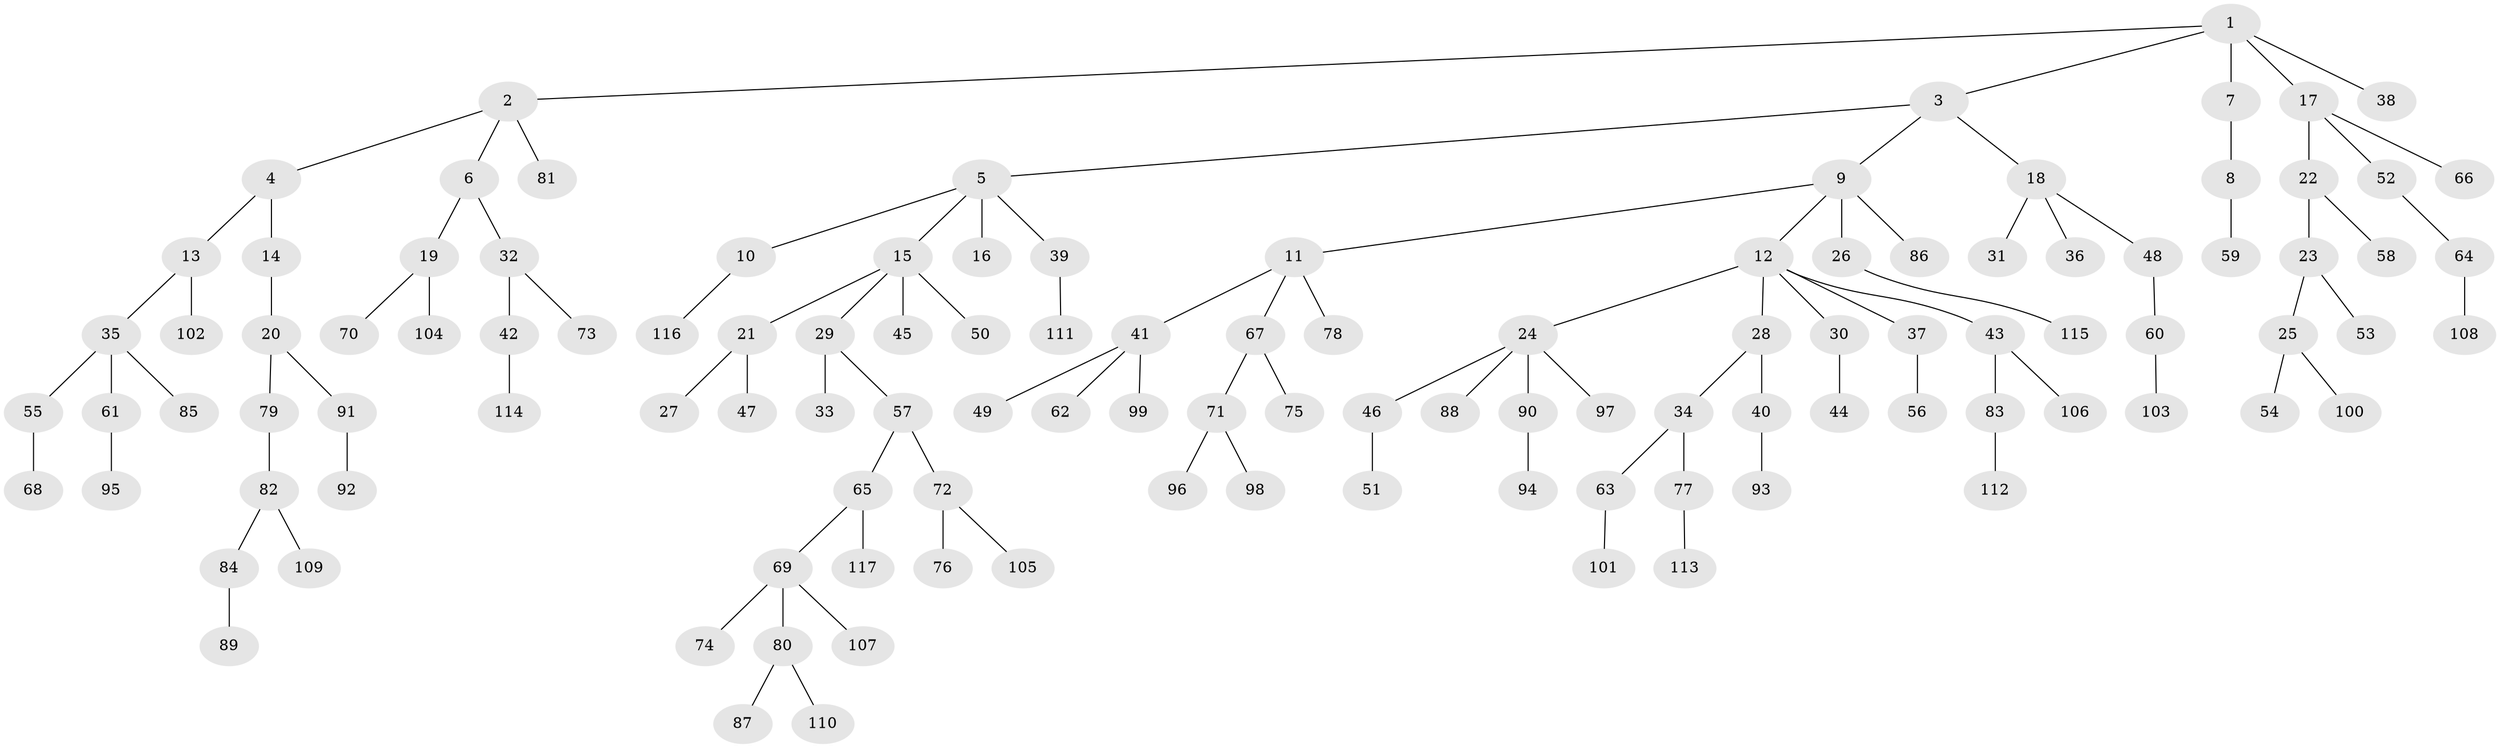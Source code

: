 // coarse degree distribution, {4: 0.06172839506172839, 3: 0.16049382716049382, 5: 0.037037037037037035, 2: 0.16049382716049382, 9: 0.012345679012345678, 6: 0.012345679012345678, 1: 0.5555555555555556}
// Generated by graph-tools (version 1.1) at 2025/24/03/03/25 07:24:08]
// undirected, 117 vertices, 116 edges
graph export_dot {
graph [start="1"]
  node [color=gray90,style=filled];
  1;
  2;
  3;
  4;
  5;
  6;
  7;
  8;
  9;
  10;
  11;
  12;
  13;
  14;
  15;
  16;
  17;
  18;
  19;
  20;
  21;
  22;
  23;
  24;
  25;
  26;
  27;
  28;
  29;
  30;
  31;
  32;
  33;
  34;
  35;
  36;
  37;
  38;
  39;
  40;
  41;
  42;
  43;
  44;
  45;
  46;
  47;
  48;
  49;
  50;
  51;
  52;
  53;
  54;
  55;
  56;
  57;
  58;
  59;
  60;
  61;
  62;
  63;
  64;
  65;
  66;
  67;
  68;
  69;
  70;
  71;
  72;
  73;
  74;
  75;
  76;
  77;
  78;
  79;
  80;
  81;
  82;
  83;
  84;
  85;
  86;
  87;
  88;
  89;
  90;
  91;
  92;
  93;
  94;
  95;
  96;
  97;
  98;
  99;
  100;
  101;
  102;
  103;
  104;
  105;
  106;
  107;
  108;
  109;
  110;
  111;
  112;
  113;
  114;
  115;
  116;
  117;
  1 -- 2;
  1 -- 3;
  1 -- 7;
  1 -- 17;
  1 -- 38;
  2 -- 4;
  2 -- 6;
  2 -- 81;
  3 -- 5;
  3 -- 9;
  3 -- 18;
  4 -- 13;
  4 -- 14;
  5 -- 10;
  5 -- 15;
  5 -- 16;
  5 -- 39;
  6 -- 19;
  6 -- 32;
  7 -- 8;
  8 -- 59;
  9 -- 11;
  9 -- 12;
  9 -- 26;
  9 -- 86;
  10 -- 116;
  11 -- 41;
  11 -- 67;
  11 -- 78;
  12 -- 24;
  12 -- 28;
  12 -- 30;
  12 -- 37;
  12 -- 43;
  13 -- 35;
  13 -- 102;
  14 -- 20;
  15 -- 21;
  15 -- 29;
  15 -- 45;
  15 -- 50;
  17 -- 22;
  17 -- 52;
  17 -- 66;
  18 -- 31;
  18 -- 36;
  18 -- 48;
  19 -- 70;
  19 -- 104;
  20 -- 79;
  20 -- 91;
  21 -- 27;
  21 -- 47;
  22 -- 23;
  22 -- 58;
  23 -- 25;
  23 -- 53;
  24 -- 46;
  24 -- 88;
  24 -- 90;
  24 -- 97;
  25 -- 54;
  25 -- 100;
  26 -- 115;
  28 -- 34;
  28 -- 40;
  29 -- 33;
  29 -- 57;
  30 -- 44;
  32 -- 42;
  32 -- 73;
  34 -- 63;
  34 -- 77;
  35 -- 55;
  35 -- 61;
  35 -- 85;
  37 -- 56;
  39 -- 111;
  40 -- 93;
  41 -- 49;
  41 -- 62;
  41 -- 99;
  42 -- 114;
  43 -- 83;
  43 -- 106;
  46 -- 51;
  48 -- 60;
  52 -- 64;
  55 -- 68;
  57 -- 65;
  57 -- 72;
  60 -- 103;
  61 -- 95;
  63 -- 101;
  64 -- 108;
  65 -- 69;
  65 -- 117;
  67 -- 71;
  67 -- 75;
  69 -- 74;
  69 -- 80;
  69 -- 107;
  71 -- 96;
  71 -- 98;
  72 -- 76;
  72 -- 105;
  77 -- 113;
  79 -- 82;
  80 -- 87;
  80 -- 110;
  82 -- 84;
  82 -- 109;
  83 -- 112;
  84 -- 89;
  90 -- 94;
  91 -- 92;
}

